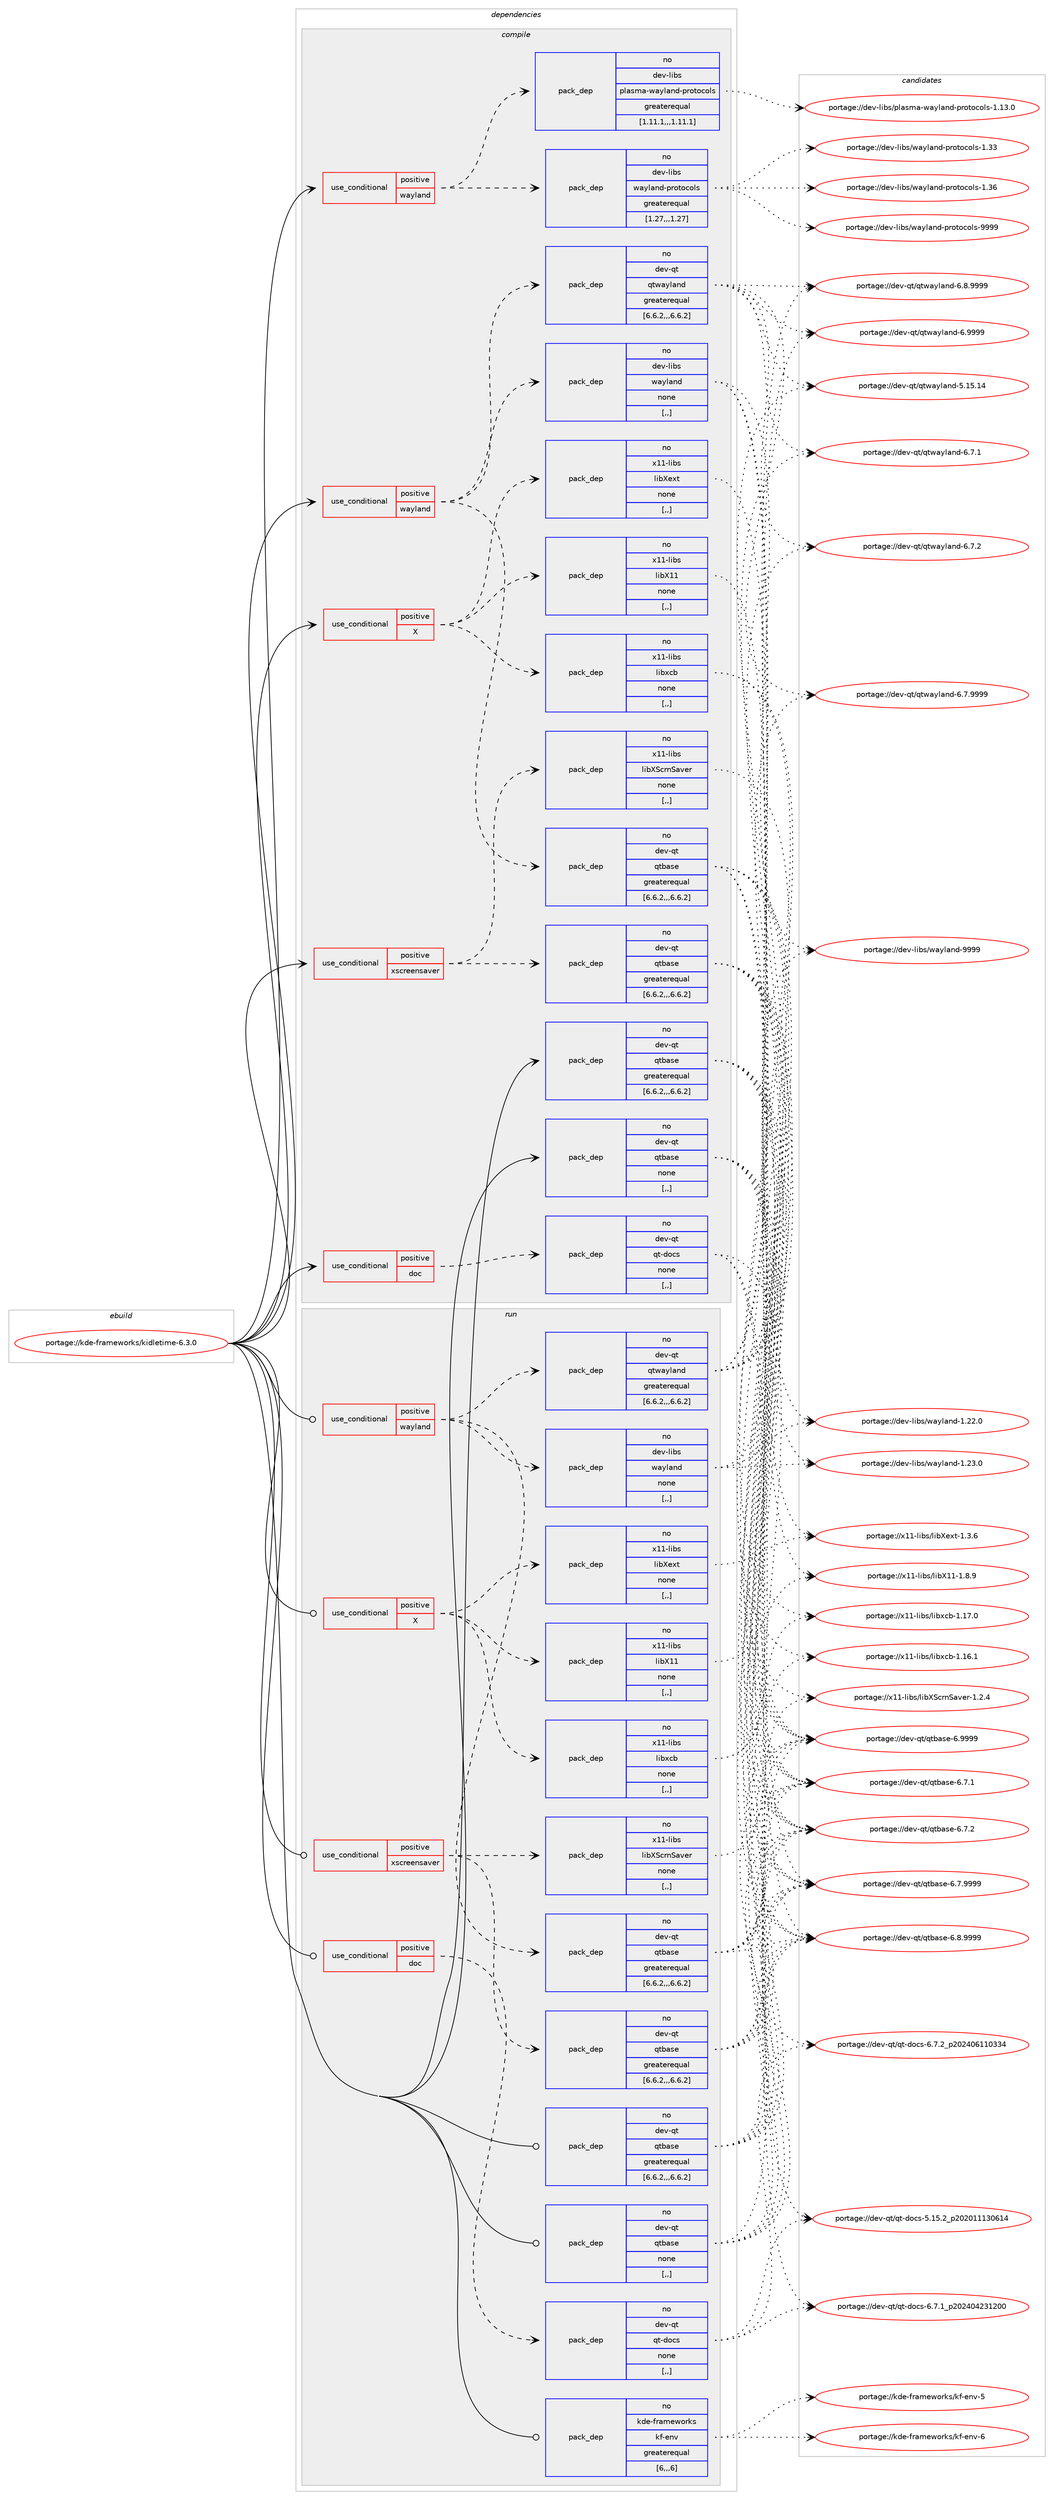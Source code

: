 digraph prolog {

# *************
# Graph options
# *************

newrank=true;
concentrate=true;
compound=true;
graph [rankdir=LR,fontname=Helvetica,fontsize=10,ranksep=1.5];#, ranksep=2.5, nodesep=0.2];
edge  [arrowhead=vee];
node  [fontname=Helvetica,fontsize=10];

# **********
# The ebuild
# **********

subgraph cluster_leftcol {
color=gray;
label=<<i>ebuild</i>>;
id [label="portage://kde-frameworks/kidletime-6.3.0", color=red, width=4, href="../kde-frameworks/kidletime-6.3.0.svg"];
}

# ****************
# The dependencies
# ****************

subgraph cluster_midcol {
color=gray;
label=<<i>dependencies</i>>;
subgraph cluster_compile {
fillcolor="#eeeeee";
style=filled;
label=<<i>compile</i>>;
subgraph cond66452 {
dependency258690 [label=<<TABLE BORDER="0" CELLBORDER="1" CELLSPACING="0" CELLPADDING="4"><TR><TD ROWSPAN="3" CELLPADDING="10">use_conditional</TD></TR><TR><TD>positive</TD></TR><TR><TD>X</TD></TR></TABLE>>, shape=none, color=red];
subgraph pack190247 {
dependency258691 [label=<<TABLE BORDER="0" CELLBORDER="1" CELLSPACING="0" CELLPADDING="4" WIDTH="220"><TR><TD ROWSPAN="6" CELLPADDING="30">pack_dep</TD></TR><TR><TD WIDTH="110">no</TD></TR><TR><TD>x11-libs</TD></TR><TR><TD>libX11</TD></TR><TR><TD>none</TD></TR><TR><TD>[,,]</TD></TR></TABLE>>, shape=none, color=blue];
}
dependency258690:e -> dependency258691:w [weight=20,style="dashed",arrowhead="vee"];
subgraph pack190248 {
dependency258692 [label=<<TABLE BORDER="0" CELLBORDER="1" CELLSPACING="0" CELLPADDING="4" WIDTH="220"><TR><TD ROWSPAN="6" CELLPADDING="30">pack_dep</TD></TR><TR><TD WIDTH="110">no</TD></TR><TR><TD>x11-libs</TD></TR><TR><TD>libxcb</TD></TR><TR><TD>none</TD></TR><TR><TD>[,,]</TD></TR></TABLE>>, shape=none, color=blue];
}
dependency258690:e -> dependency258692:w [weight=20,style="dashed",arrowhead="vee"];
subgraph pack190249 {
dependency258693 [label=<<TABLE BORDER="0" CELLBORDER="1" CELLSPACING="0" CELLPADDING="4" WIDTH="220"><TR><TD ROWSPAN="6" CELLPADDING="30">pack_dep</TD></TR><TR><TD WIDTH="110">no</TD></TR><TR><TD>x11-libs</TD></TR><TR><TD>libXext</TD></TR><TR><TD>none</TD></TR><TR><TD>[,,]</TD></TR></TABLE>>, shape=none, color=blue];
}
dependency258690:e -> dependency258693:w [weight=20,style="dashed",arrowhead="vee"];
}
id:e -> dependency258690:w [weight=20,style="solid",arrowhead="vee"];
subgraph cond66453 {
dependency258694 [label=<<TABLE BORDER="0" CELLBORDER="1" CELLSPACING="0" CELLPADDING="4"><TR><TD ROWSPAN="3" CELLPADDING="10">use_conditional</TD></TR><TR><TD>positive</TD></TR><TR><TD>doc</TD></TR></TABLE>>, shape=none, color=red];
subgraph pack190250 {
dependency258695 [label=<<TABLE BORDER="0" CELLBORDER="1" CELLSPACING="0" CELLPADDING="4" WIDTH="220"><TR><TD ROWSPAN="6" CELLPADDING="30">pack_dep</TD></TR><TR><TD WIDTH="110">no</TD></TR><TR><TD>dev-qt</TD></TR><TR><TD>qt-docs</TD></TR><TR><TD>none</TD></TR><TR><TD>[,,]</TD></TR></TABLE>>, shape=none, color=blue];
}
dependency258694:e -> dependency258695:w [weight=20,style="dashed",arrowhead="vee"];
}
id:e -> dependency258694:w [weight=20,style="solid",arrowhead="vee"];
subgraph cond66454 {
dependency258696 [label=<<TABLE BORDER="0" CELLBORDER="1" CELLSPACING="0" CELLPADDING="4"><TR><TD ROWSPAN="3" CELLPADDING="10">use_conditional</TD></TR><TR><TD>positive</TD></TR><TR><TD>wayland</TD></TR></TABLE>>, shape=none, color=red];
subgraph pack190251 {
dependency258697 [label=<<TABLE BORDER="0" CELLBORDER="1" CELLSPACING="0" CELLPADDING="4" WIDTH="220"><TR><TD ROWSPAN="6" CELLPADDING="30">pack_dep</TD></TR><TR><TD WIDTH="110">no</TD></TR><TR><TD>dev-libs</TD></TR><TR><TD>plasma-wayland-protocols</TD></TR><TR><TD>greaterequal</TD></TR><TR><TD>[1.11.1,,,1.11.1]</TD></TR></TABLE>>, shape=none, color=blue];
}
dependency258696:e -> dependency258697:w [weight=20,style="dashed",arrowhead="vee"];
subgraph pack190252 {
dependency258698 [label=<<TABLE BORDER="0" CELLBORDER="1" CELLSPACING="0" CELLPADDING="4" WIDTH="220"><TR><TD ROWSPAN="6" CELLPADDING="30">pack_dep</TD></TR><TR><TD WIDTH="110">no</TD></TR><TR><TD>dev-libs</TD></TR><TR><TD>wayland-protocols</TD></TR><TR><TD>greaterequal</TD></TR><TR><TD>[1.27,,,1.27]</TD></TR></TABLE>>, shape=none, color=blue];
}
dependency258696:e -> dependency258698:w [weight=20,style="dashed",arrowhead="vee"];
}
id:e -> dependency258696:w [weight=20,style="solid",arrowhead="vee"];
subgraph cond66455 {
dependency258699 [label=<<TABLE BORDER="0" CELLBORDER="1" CELLSPACING="0" CELLPADDING="4"><TR><TD ROWSPAN="3" CELLPADDING="10">use_conditional</TD></TR><TR><TD>positive</TD></TR><TR><TD>wayland</TD></TR></TABLE>>, shape=none, color=red];
subgraph pack190253 {
dependency258700 [label=<<TABLE BORDER="0" CELLBORDER="1" CELLSPACING="0" CELLPADDING="4" WIDTH="220"><TR><TD ROWSPAN="6" CELLPADDING="30">pack_dep</TD></TR><TR><TD WIDTH="110">no</TD></TR><TR><TD>dev-libs</TD></TR><TR><TD>wayland</TD></TR><TR><TD>none</TD></TR><TR><TD>[,,]</TD></TR></TABLE>>, shape=none, color=blue];
}
dependency258699:e -> dependency258700:w [weight=20,style="dashed",arrowhead="vee"];
subgraph pack190254 {
dependency258701 [label=<<TABLE BORDER="0" CELLBORDER="1" CELLSPACING="0" CELLPADDING="4" WIDTH="220"><TR><TD ROWSPAN="6" CELLPADDING="30">pack_dep</TD></TR><TR><TD WIDTH="110">no</TD></TR><TR><TD>dev-qt</TD></TR><TR><TD>qtbase</TD></TR><TR><TD>greaterequal</TD></TR><TR><TD>[6.6.2,,,6.6.2]</TD></TR></TABLE>>, shape=none, color=blue];
}
dependency258699:e -> dependency258701:w [weight=20,style="dashed",arrowhead="vee"];
subgraph pack190255 {
dependency258702 [label=<<TABLE BORDER="0" CELLBORDER="1" CELLSPACING="0" CELLPADDING="4" WIDTH="220"><TR><TD ROWSPAN="6" CELLPADDING="30">pack_dep</TD></TR><TR><TD WIDTH="110">no</TD></TR><TR><TD>dev-qt</TD></TR><TR><TD>qtwayland</TD></TR><TR><TD>greaterequal</TD></TR><TR><TD>[6.6.2,,,6.6.2]</TD></TR></TABLE>>, shape=none, color=blue];
}
dependency258699:e -> dependency258702:w [weight=20,style="dashed",arrowhead="vee"];
}
id:e -> dependency258699:w [weight=20,style="solid",arrowhead="vee"];
subgraph cond66456 {
dependency258703 [label=<<TABLE BORDER="0" CELLBORDER="1" CELLSPACING="0" CELLPADDING="4"><TR><TD ROWSPAN="3" CELLPADDING="10">use_conditional</TD></TR><TR><TD>positive</TD></TR><TR><TD>xscreensaver</TD></TR></TABLE>>, shape=none, color=red];
subgraph pack190256 {
dependency258704 [label=<<TABLE BORDER="0" CELLBORDER="1" CELLSPACING="0" CELLPADDING="4" WIDTH="220"><TR><TD ROWSPAN="6" CELLPADDING="30">pack_dep</TD></TR><TR><TD WIDTH="110">no</TD></TR><TR><TD>dev-qt</TD></TR><TR><TD>qtbase</TD></TR><TR><TD>greaterequal</TD></TR><TR><TD>[6.6.2,,,6.6.2]</TD></TR></TABLE>>, shape=none, color=blue];
}
dependency258703:e -> dependency258704:w [weight=20,style="dashed",arrowhead="vee"];
subgraph pack190257 {
dependency258705 [label=<<TABLE BORDER="0" CELLBORDER="1" CELLSPACING="0" CELLPADDING="4" WIDTH="220"><TR><TD ROWSPAN="6" CELLPADDING="30">pack_dep</TD></TR><TR><TD WIDTH="110">no</TD></TR><TR><TD>x11-libs</TD></TR><TR><TD>libXScrnSaver</TD></TR><TR><TD>none</TD></TR><TR><TD>[,,]</TD></TR></TABLE>>, shape=none, color=blue];
}
dependency258703:e -> dependency258705:w [weight=20,style="dashed",arrowhead="vee"];
}
id:e -> dependency258703:w [weight=20,style="solid",arrowhead="vee"];
subgraph pack190258 {
dependency258706 [label=<<TABLE BORDER="0" CELLBORDER="1" CELLSPACING="0" CELLPADDING="4" WIDTH="220"><TR><TD ROWSPAN="6" CELLPADDING="30">pack_dep</TD></TR><TR><TD WIDTH="110">no</TD></TR><TR><TD>dev-qt</TD></TR><TR><TD>qtbase</TD></TR><TR><TD>greaterequal</TD></TR><TR><TD>[6.6.2,,,6.6.2]</TD></TR></TABLE>>, shape=none, color=blue];
}
id:e -> dependency258706:w [weight=20,style="solid",arrowhead="vee"];
subgraph pack190259 {
dependency258707 [label=<<TABLE BORDER="0" CELLBORDER="1" CELLSPACING="0" CELLPADDING="4" WIDTH="220"><TR><TD ROWSPAN="6" CELLPADDING="30">pack_dep</TD></TR><TR><TD WIDTH="110">no</TD></TR><TR><TD>dev-qt</TD></TR><TR><TD>qtbase</TD></TR><TR><TD>none</TD></TR><TR><TD>[,,]</TD></TR></TABLE>>, shape=none, color=blue];
}
id:e -> dependency258707:w [weight=20,style="solid",arrowhead="vee"];
}
subgraph cluster_compileandrun {
fillcolor="#eeeeee";
style=filled;
label=<<i>compile and run</i>>;
}
subgraph cluster_run {
fillcolor="#eeeeee";
style=filled;
label=<<i>run</i>>;
subgraph cond66457 {
dependency258708 [label=<<TABLE BORDER="0" CELLBORDER="1" CELLSPACING="0" CELLPADDING="4"><TR><TD ROWSPAN="3" CELLPADDING="10">use_conditional</TD></TR><TR><TD>positive</TD></TR><TR><TD>X</TD></TR></TABLE>>, shape=none, color=red];
subgraph pack190260 {
dependency258709 [label=<<TABLE BORDER="0" CELLBORDER="1" CELLSPACING="0" CELLPADDING="4" WIDTH="220"><TR><TD ROWSPAN="6" CELLPADDING="30">pack_dep</TD></TR><TR><TD WIDTH="110">no</TD></TR><TR><TD>x11-libs</TD></TR><TR><TD>libX11</TD></TR><TR><TD>none</TD></TR><TR><TD>[,,]</TD></TR></TABLE>>, shape=none, color=blue];
}
dependency258708:e -> dependency258709:w [weight=20,style="dashed",arrowhead="vee"];
subgraph pack190261 {
dependency258710 [label=<<TABLE BORDER="0" CELLBORDER="1" CELLSPACING="0" CELLPADDING="4" WIDTH="220"><TR><TD ROWSPAN="6" CELLPADDING="30">pack_dep</TD></TR><TR><TD WIDTH="110">no</TD></TR><TR><TD>x11-libs</TD></TR><TR><TD>libxcb</TD></TR><TR><TD>none</TD></TR><TR><TD>[,,]</TD></TR></TABLE>>, shape=none, color=blue];
}
dependency258708:e -> dependency258710:w [weight=20,style="dashed",arrowhead="vee"];
subgraph pack190262 {
dependency258711 [label=<<TABLE BORDER="0" CELLBORDER="1" CELLSPACING="0" CELLPADDING="4" WIDTH="220"><TR><TD ROWSPAN="6" CELLPADDING="30">pack_dep</TD></TR><TR><TD WIDTH="110">no</TD></TR><TR><TD>x11-libs</TD></TR><TR><TD>libXext</TD></TR><TR><TD>none</TD></TR><TR><TD>[,,]</TD></TR></TABLE>>, shape=none, color=blue];
}
dependency258708:e -> dependency258711:w [weight=20,style="dashed",arrowhead="vee"];
}
id:e -> dependency258708:w [weight=20,style="solid",arrowhead="odot"];
subgraph cond66458 {
dependency258712 [label=<<TABLE BORDER="0" CELLBORDER="1" CELLSPACING="0" CELLPADDING="4"><TR><TD ROWSPAN="3" CELLPADDING="10">use_conditional</TD></TR><TR><TD>positive</TD></TR><TR><TD>doc</TD></TR></TABLE>>, shape=none, color=red];
subgraph pack190263 {
dependency258713 [label=<<TABLE BORDER="0" CELLBORDER="1" CELLSPACING="0" CELLPADDING="4" WIDTH="220"><TR><TD ROWSPAN="6" CELLPADDING="30">pack_dep</TD></TR><TR><TD WIDTH="110">no</TD></TR><TR><TD>dev-qt</TD></TR><TR><TD>qt-docs</TD></TR><TR><TD>none</TD></TR><TR><TD>[,,]</TD></TR></TABLE>>, shape=none, color=blue];
}
dependency258712:e -> dependency258713:w [weight=20,style="dashed",arrowhead="vee"];
}
id:e -> dependency258712:w [weight=20,style="solid",arrowhead="odot"];
subgraph cond66459 {
dependency258714 [label=<<TABLE BORDER="0" CELLBORDER="1" CELLSPACING="0" CELLPADDING="4"><TR><TD ROWSPAN="3" CELLPADDING="10">use_conditional</TD></TR><TR><TD>positive</TD></TR><TR><TD>wayland</TD></TR></TABLE>>, shape=none, color=red];
subgraph pack190264 {
dependency258715 [label=<<TABLE BORDER="0" CELLBORDER="1" CELLSPACING="0" CELLPADDING="4" WIDTH="220"><TR><TD ROWSPAN="6" CELLPADDING="30">pack_dep</TD></TR><TR><TD WIDTH="110">no</TD></TR><TR><TD>dev-libs</TD></TR><TR><TD>wayland</TD></TR><TR><TD>none</TD></TR><TR><TD>[,,]</TD></TR></TABLE>>, shape=none, color=blue];
}
dependency258714:e -> dependency258715:w [weight=20,style="dashed",arrowhead="vee"];
subgraph pack190265 {
dependency258716 [label=<<TABLE BORDER="0" CELLBORDER="1" CELLSPACING="0" CELLPADDING="4" WIDTH="220"><TR><TD ROWSPAN="6" CELLPADDING="30">pack_dep</TD></TR><TR><TD WIDTH="110">no</TD></TR><TR><TD>dev-qt</TD></TR><TR><TD>qtbase</TD></TR><TR><TD>greaterequal</TD></TR><TR><TD>[6.6.2,,,6.6.2]</TD></TR></TABLE>>, shape=none, color=blue];
}
dependency258714:e -> dependency258716:w [weight=20,style="dashed",arrowhead="vee"];
subgraph pack190266 {
dependency258717 [label=<<TABLE BORDER="0" CELLBORDER="1" CELLSPACING="0" CELLPADDING="4" WIDTH="220"><TR><TD ROWSPAN="6" CELLPADDING="30">pack_dep</TD></TR><TR><TD WIDTH="110">no</TD></TR><TR><TD>dev-qt</TD></TR><TR><TD>qtwayland</TD></TR><TR><TD>greaterequal</TD></TR><TR><TD>[6.6.2,,,6.6.2]</TD></TR></TABLE>>, shape=none, color=blue];
}
dependency258714:e -> dependency258717:w [weight=20,style="dashed",arrowhead="vee"];
}
id:e -> dependency258714:w [weight=20,style="solid",arrowhead="odot"];
subgraph cond66460 {
dependency258718 [label=<<TABLE BORDER="0" CELLBORDER="1" CELLSPACING="0" CELLPADDING="4"><TR><TD ROWSPAN="3" CELLPADDING="10">use_conditional</TD></TR><TR><TD>positive</TD></TR><TR><TD>xscreensaver</TD></TR></TABLE>>, shape=none, color=red];
subgraph pack190267 {
dependency258719 [label=<<TABLE BORDER="0" CELLBORDER="1" CELLSPACING="0" CELLPADDING="4" WIDTH="220"><TR><TD ROWSPAN="6" CELLPADDING="30">pack_dep</TD></TR><TR><TD WIDTH="110">no</TD></TR><TR><TD>dev-qt</TD></TR><TR><TD>qtbase</TD></TR><TR><TD>greaterequal</TD></TR><TR><TD>[6.6.2,,,6.6.2]</TD></TR></TABLE>>, shape=none, color=blue];
}
dependency258718:e -> dependency258719:w [weight=20,style="dashed",arrowhead="vee"];
subgraph pack190268 {
dependency258720 [label=<<TABLE BORDER="0" CELLBORDER="1" CELLSPACING="0" CELLPADDING="4" WIDTH="220"><TR><TD ROWSPAN="6" CELLPADDING="30">pack_dep</TD></TR><TR><TD WIDTH="110">no</TD></TR><TR><TD>x11-libs</TD></TR><TR><TD>libXScrnSaver</TD></TR><TR><TD>none</TD></TR><TR><TD>[,,]</TD></TR></TABLE>>, shape=none, color=blue];
}
dependency258718:e -> dependency258720:w [weight=20,style="dashed",arrowhead="vee"];
}
id:e -> dependency258718:w [weight=20,style="solid",arrowhead="odot"];
subgraph pack190269 {
dependency258721 [label=<<TABLE BORDER="0" CELLBORDER="1" CELLSPACING="0" CELLPADDING="4" WIDTH="220"><TR><TD ROWSPAN="6" CELLPADDING="30">pack_dep</TD></TR><TR><TD WIDTH="110">no</TD></TR><TR><TD>dev-qt</TD></TR><TR><TD>qtbase</TD></TR><TR><TD>greaterequal</TD></TR><TR><TD>[6.6.2,,,6.6.2]</TD></TR></TABLE>>, shape=none, color=blue];
}
id:e -> dependency258721:w [weight=20,style="solid",arrowhead="odot"];
subgraph pack190270 {
dependency258722 [label=<<TABLE BORDER="0" CELLBORDER="1" CELLSPACING="0" CELLPADDING="4" WIDTH="220"><TR><TD ROWSPAN="6" CELLPADDING="30">pack_dep</TD></TR><TR><TD WIDTH="110">no</TD></TR><TR><TD>dev-qt</TD></TR><TR><TD>qtbase</TD></TR><TR><TD>none</TD></TR><TR><TD>[,,]</TD></TR></TABLE>>, shape=none, color=blue];
}
id:e -> dependency258722:w [weight=20,style="solid",arrowhead="odot"];
subgraph pack190271 {
dependency258723 [label=<<TABLE BORDER="0" CELLBORDER="1" CELLSPACING="0" CELLPADDING="4" WIDTH="220"><TR><TD ROWSPAN="6" CELLPADDING="30">pack_dep</TD></TR><TR><TD WIDTH="110">no</TD></TR><TR><TD>kde-frameworks</TD></TR><TR><TD>kf-env</TD></TR><TR><TD>greaterequal</TD></TR><TR><TD>[6,,,6]</TD></TR></TABLE>>, shape=none, color=blue];
}
id:e -> dependency258723:w [weight=20,style="solid",arrowhead="odot"];
}
}

# **************
# The candidates
# **************

subgraph cluster_choices {
rank=same;
color=gray;
label=<<i>candidates</i>>;

subgraph choice190247 {
color=black;
nodesep=1;
choice120494945108105981154710810598884949454946564657 [label="portage://x11-libs/libX11-1.8.9", color=red, width=4,href="../x11-libs/libX11-1.8.9.svg"];
dependency258691:e -> choice120494945108105981154710810598884949454946564657:w [style=dotted,weight="100"];
}
subgraph choice190248 {
color=black;
nodesep=1;
choice120494945108105981154710810598120999845494649544649 [label="portage://x11-libs/libxcb-1.16.1", color=red, width=4,href="../x11-libs/libxcb-1.16.1.svg"];
choice120494945108105981154710810598120999845494649554648 [label="portage://x11-libs/libxcb-1.17.0", color=red, width=4,href="../x11-libs/libxcb-1.17.0.svg"];
dependency258692:e -> choice120494945108105981154710810598120999845494649544649:w [style=dotted,weight="100"];
dependency258692:e -> choice120494945108105981154710810598120999845494649554648:w [style=dotted,weight="100"];
}
subgraph choice190249 {
color=black;
nodesep=1;
choice12049494510810598115471081059888101120116454946514654 [label="portage://x11-libs/libXext-1.3.6", color=red, width=4,href="../x11-libs/libXext-1.3.6.svg"];
dependency258693:e -> choice12049494510810598115471081059888101120116454946514654:w [style=dotted,weight="100"];
}
subgraph choice190250 {
color=black;
nodesep=1;
choice100101118451131164711311645100111991154553464953465095112504850484949495148544952 [label="portage://dev-qt/qt-docs-5.15.2_p202011130614", color=red, width=4,href="../dev-qt/qt-docs-5.15.2_p202011130614.svg"];
choice1001011184511311647113116451001119911545544655464995112504850524852505149504848 [label="portage://dev-qt/qt-docs-6.7.1_p202404231200", color=red, width=4,href="../dev-qt/qt-docs-6.7.1_p202404231200.svg"];
choice1001011184511311647113116451001119911545544655465095112504850524854494948515152 [label="portage://dev-qt/qt-docs-6.7.2_p202406110334", color=red, width=4,href="../dev-qt/qt-docs-6.7.2_p202406110334.svg"];
dependency258695:e -> choice100101118451131164711311645100111991154553464953465095112504850484949495148544952:w [style=dotted,weight="100"];
dependency258695:e -> choice1001011184511311647113116451001119911545544655464995112504850524852505149504848:w [style=dotted,weight="100"];
dependency258695:e -> choice1001011184511311647113116451001119911545544655465095112504850524854494948515152:w [style=dotted,weight="100"];
}
subgraph choice190251 {
color=black;
nodesep=1;
choice1001011184510810598115471121089711510997451199712110897110100451121141111161119911110811545494649514648 [label="portage://dev-libs/plasma-wayland-protocols-1.13.0", color=red, width=4,href="../dev-libs/plasma-wayland-protocols-1.13.0.svg"];
dependency258697:e -> choice1001011184510810598115471121089711510997451199712110897110100451121141111161119911110811545494649514648:w [style=dotted,weight="100"];
}
subgraph choice190252 {
color=black;
nodesep=1;
choice100101118451081059811547119971211089711010045112114111116111991111081154549465151 [label="portage://dev-libs/wayland-protocols-1.33", color=red, width=4,href="../dev-libs/wayland-protocols-1.33.svg"];
choice100101118451081059811547119971211089711010045112114111116111991111081154549465154 [label="portage://dev-libs/wayland-protocols-1.36", color=red, width=4,href="../dev-libs/wayland-protocols-1.36.svg"];
choice100101118451081059811547119971211089711010045112114111116111991111081154557575757 [label="portage://dev-libs/wayland-protocols-9999", color=red, width=4,href="../dev-libs/wayland-protocols-9999.svg"];
dependency258698:e -> choice100101118451081059811547119971211089711010045112114111116111991111081154549465151:w [style=dotted,weight="100"];
dependency258698:e -> choice100101118451081059811547119971211089711010045112114111116111991111081154549465154:w [style=dotted,weight="100"];
dependency258698:e -> choice100101118451081059811547119971211089711010045112114111116111991111081154557575757:w [style=dotted,weight="100"];
}
subgraph choice190253 {
color=black;
nodesep=1;
choice100101118451081059811547119971211089711010045494650504648 [label="portage://dev-libs/wayland-1.22.0", color=red, width=4,href="../dev-libs/wayland-1.22.0.svg"];
choice100101118451081059811547119971211089711010045494650514648 [label="portage://dev-libs/wayland-1.23.0", color=red, width=4,href="../dev-libs/wayland-1.23.0.svg"];
choice10010111845108105981154711997121108971101004557575757 [label="portage://dev-libs/wayland-9999", color=red, width=4,href="../dev-libs/wayland-9999.svg"];
dependency258700:e -> choice100101118451081059811547119971211089711010045494650504648:w [style=dotted,weight="100"];
dependency258700:e -> choice100101118451081059811547119971211089711010045494650514648:w [style=dotted,weight="100"];
dependency258700:e -> choice10010111845108105981154711997121108971101004557575757:w [style=dotted,weight="100"];
}
subgraph choice190254 {
color=black;
nodesep=1;
choice10010111845113116471131169897115101455446554649 [label="portage://dev-qt/qtbase-6.7.1", color=red, width=4,href="../dev-qt/qtbase-6.7.1.svg"];
choice10010111845113116471131169897115101455446554650 [label="portage://dev-qt/qtbase-6.7.2", color=red, width=4,href="../dev-qt/qtbase-6.7.2.svg"];
choice10010111845113116471131169897115101455446554657575757 [label="portage://dev-qt/qtbase-6.7.9999", color=red, width=4,href="../dev-qt/qtbase-6.7.9999.svg"];
choice10010111845113116471131169897115101455446564657575757 [label="portage://dev-qt/qtbase-6.8.9999", color=red, width=4,href="../dev-qt/qtbase-6.8.9999.svg"];
choice1001011184511311647113116989711510145544657575757 [label="portage://dev-qt/qtbase-6.9999", color=red, width=4,href="../dev-qt/qtbase-6.9999.svg"];
dependency258701:e -> choice10010111845113116471131169897115101455446554649:w [style=dotted,weight="100"];
dependency258701:e -> choice10010111845113116471131169897115101455446554650:w [style=dotted,weight="100"];
dependency258701:e -> choice10010111845113116471131169897115101455446554657575757:w [style=dotted,weight="100"];
dependency258701:e -> choice10010111845113116471131169897115101455446564657575757:w [style=dotted,weight="100"];
dependency258701:e -> choice1001011184511311647113116989711510145544657575757:w [style=dotted,weight="100"];
}
subgraph choice190255 {
color=black;
nodesep=1;
choice100101118451131164711311611997121108971101004553464953464952 [label="portage://dev-qt/qtwayland-5.15.14", color=red, width=4,href="../dev-qt/qtwayland-5.15.14.svg"];
choice10010111845113116471131161199712110897110100455446554649 [label="portage://dev-qt/qtwayland-6.7.1", color=red, width=4,href="../dev-qt/qtwayland-6.7.1.svg"];
choice10010111845113116471131161199712110897110100455446554650 [label="portage://dev-qt/qtwayland-6.7.2", color=red, width=4,href="../dev-qt/qtwayland-6.7.2.svg"];
choice10010111845113116471131161199712110897110100455446554657575757 [label="portage://dev-qt/qtwayland-6.7.9999", color=red, width=4,href="../dev-qt/qtwayland-6.7.9999.svg"];
choice10010111845113116471131161199712110897110100455446564657575757 [label="portage://dev-qt/qtwayland-6.8.9999", color=red, width=4,href="../dev-qt/qtwayland-6.8.9999.svg"];
choice1001011184511311647113116119971211089711010045544657575757 [label="portage://dev-qt/qtwayland-6.9999", color=red, width=4,href="../dev-qt/qtwayland-6.9999.svg"];
dependency258702:e -> choice100101118451131164711311611997121108971101004553464953464952:w [style=dotted,weight="100"];
dependency258702:e -> choice10010111845113116471131161199712110897110100455446554649:w [style=dotted,weight="100"];
dependency258702:e -> choice10010111845113116471131161199712110897110100455446554650:w [style=dotted,weight="100"];
dependency258702:e -> choice10010111845113116471131161199712110897110100455446554657575757:w [style=dotted,weight="100"];
dependency258702:e -> choice10010111845113116471131161199712110897110100455446564657575757:w [style=dotted,weight="100"];
dependency258702:e -> choice1001011184511311647113116119971211089711010045544657575757:w [style=dotted,weight="100"];
}
subgraph choice190256 {
color=black;
nodesep=1;
choice10010111845113116471131169897115101455446554649 [label="portage://dev-qt/qtbase-6.7.1", color=red, width=4,href="../dev-qt/qtbase-6.7.1.svg"];
choice10010111845113116471131169897115101455446554650 [label="portage://dev-qt/qtbase-6.7.2", color=red, width=4,href="../dev-qt/qtbase-6.7.2.svg"];
choice10010111845113116471131169897115101455446554657575757 [label="portage://dev-qt/qtbase-6.7.9999", color=red, width=4,href="../dev-qt/qtbase-6.7.9999.svg"];
choice10010111845113116471131169897115101455446564657575757 [label="portage://dev-qt/qtbase-6.8.9999", color=red, width=4,href="../dev-qt/qtbase-6.8.9999.svg"];
choice1001011184511311647113116989711510145544657575757 [label="portage://dev-qt/qtbase-6.9999", color=red, width=4,href="../dev-qt/qtbase-6.9999.svg"];
dependency258704:e -> choice10010111845113116471131169897115101455446554649:w [style=dotted,weight="100"];
dependency258704:e -> choice10010111845113116471131169897115101455446554650:w [style=dotted,weight="100"];
dependency258704:e -> choice10010111845113116471131169897115101455446554657575757:w [style=dotted,weight="100"];
dependency258704:e -> choice10010111845113116471131169897115101455446564657575757:w [style=dotted,weight="100"];
dependency258704:e -> choice1001011184511311647113116989711510145544657575757:w [style=dotted,weight="100"];
}
subgraph choice190257 {
color=black;
nodesep=1;
choice1204949451081059811547108105988883991141108397118101114454946504652 [label="portage://x11-libs/libXScrnSaver-1.2.4", color=red, width=4,href="../x11-libs/libXScrnSaver-1.2.4.svg"];
dependency258705:e -> choice1204949451081059811547108105988883991141108397118101114454946504652:w [style=dotted,weight="100"];
}
subgraph choice190258 {
color=black;
nodesep=1;
choice10010111845113116471131169897115101455446554649 [label="portage://dev-qt/qtbase-6.7.1", color=red, width=4,href="../dev-qt/qtbase-6.7.1.svg"];
choice10010111845113116471131169897115101455446554650 [label="portage://dev-qt/qtbase-6.7.2", color=red, width=4,href="../dev-qt/qtbase-6.7.2.svg"];
choice10010111845113116471131169897115101455446554657575757 [label="portage://dev-qt/qtbase-6.7.9999", color=red, width=4,href="../dev-qt/qtbase-6.7.9999.svg"];
choice10010111845113116471131169897115101455446564657575757 [label="portage://dev-qt/qtbase-6.8.9999", color=red, width=4,href="../dev-qt/qtbase-6.8.9999.svg"];
choice1001011184511311647113116989711510145544657575757 [label="portage://dev-qt/qtbase-6.9999", color=red, width=4,href="../dev-qt/qtbase-6.9999.svg"];
dependency258706:e -> choice10010111845113116471131169897115101455446554649:w [style=dotted,weight="100"];
dependency258706:e -> choice10010111845113116471131169897115101455446554650:w [style=dotted,weight="100"];
dependency258706:e -> choice10010111845113116471131169897115101455446554657575757:w [style=dotted,weight="100"];
dependency258706:e -> choice10010111845113116471131169897115101455446564657575757:w [style=dotted,weight="100"];
dependency258706:e -> choice1001011184511311647113116989711510145544657575757:w [style=dotted,weight="100"];
}
subgraph choice190259 {
color=black;
nodesep=1;
choice10010111845113116471131169897115101455446554649 [label="portage://dev-qt/qtbase-6.7.1", color=red, width=4,href="../dev-qt/qtbase-6.7.1.svg"];
choice10010111845113116471131169897115101455446554650 [label="portage://dev-qt/qtbase-6.7.2", color=red, width=4,href="../dev-qt/qtbase-6.7.2.svg"];
choice10010111845113116471131169897115101455446554657575757 [label="portage://dev-qt/qtbase-6.7.9999", color=red, width=4,href="../dev-qt/qtbase-6.7.9999.svg"];
choice10010111845113116471131169897115101455446564657575757 [label="portage://dev-qt/qtbase-6.8.9999", color=red, width=4,href="../dev-qt/qtbase-6.8.9999.svg"];
choice1001011184511311647113116989711510145544657575757 [label="portage://dev-qt/qtbase-6.9999", color=red, width=4,href="../dev-qt/qtbase-6.9999.svg"];
dependency258707:e -> choice10010111845113116471131169897115101455446554649:w [style=dotted,weight="100"];
dependency258707:e -> choice10010111845113116471131169897115101455446554650:w [style=dotted,weight="100"];
dependency258707:e -> choice10010111845113116471131169897115101455446554657575757:w [style=dotted,weight="100"];
dependency258707:e -> choice10010111845113116471131169897115101455446564657575757:w [style=dotted,weight="100"];
dependency258707:e -> choice1001011184511311647113116989711510145544657575757:w [style=dotted,weight="100"];
}
subgraph choice190260 {
color=black;
nodesep=1;
choice120494945108105981154710810598884949454946564657 [label="portage://x11-libs/libX11-1.8.9", color=red, width=4,href="../x11-libs/libX11-1.8.9.svg"];
dependency258709:e -> choice120494945108105981154710810598884949454946564657:w [style=dotted,weight="100"];
}
subgraph choice190261 {
color=black;
nodesep=1;
choice120494945108105981154710810598120999845494649544649 [label="portage://x11-libs/libxcb-1.16.1", color=red, width=4,href="../x11-libs/libxcb-1.16.1.svg"];
choice120494945108105981154710810598120999845494649554648 [label="portage://x11-libs/libxcb-1.17.0", color=red, width=4,href="../x11-libs/libxcb-1.17.0.svg"];
dependency258710:e -> choice120494945108105981154710810598120999845494649544649:w [style=dotted,weight="100"];
dependency258710:e -> choice120494945108105981154710810598120999845494649554648:w [style=dotted,weight="100"];
}
subgraph choice190262 {
color=black;
nodesep=1;
choice12049494510810598115471081059888101120116454946514654 [label="portage://x11-libs/libXext-1.3.6", color=red, width=4,href="../x11-libs/libXext-1.3.6.svg"];
dependency258711:e -> choice12049494510810598115471081059888101120116454946514654:w [style=dotted,weight="100"];
}
subgraph choice190263 {
color=black;
nodesep=1;
choice100101118451131164711311645100111991154553464953465095112504850484949495148544952 [label="portage://dev-qt/qt-docs-5.15.2_p202011130614", color=red, width=4,href="../dev-qt/qt-docs-5.15.2_p202011130614.svg"];
choice1001011184511311647113116451001119911545544655464995112504850524852505149504848 [label="portage://dev-qt/qt-docs-6.7.1_p202404231200", color=red, width=4,href="../dev-qt/qt-docs-6.7.1_p202404231200.svg"];
choice1001011184511311647113116451001119911545544655465095112504850524854494948515152 [label="portage://dev-qt/qt-docs-6.7.2_p202406110334", color=red, width=4,href="../dev-qt/qt-docs-6.7.2_p202406110334.svg"];
dependency258713:e -> choice100101118451131164711311645100111991154553464953465095112504850484949495148544952:w [style=dotted,weight="100"];
dependency258713:e -> choice1001011184511311647113116451001119911545544655464995112504850524852505149504848:w [style=dotted,weight="100"];
dependency258713:e -> choice1001011184511311647113116451001119911545544655465095112504850524854494948515152:w [style=dotted,weight="100"];
}
subgraph choice190264 {
color=black;
nodesep=1;
choice100101118451081059811547119971211089711010045494650504648 [label="portage://dev-libs/wayland-1.22.0", color=red, width=4,href="../dev-libs/wayland-1.22.0.svg"];
choice100101118451081059811547119971211089711010045494650514648 [label="portage://dev-libs/wayland-1.23.0", color=red, width=4,href="../dev-libs/wayland-1.23.0.svg"];
choice10010111845108105981154711997121108971101004557575757 [label="portage://dev-libs/wayland-9999", color=red, width=4,href="../dev-libs/wayland-9999.svg"];
dependency258715:e -> choice100101118451081059811547119971211089711010045494650504648:w [style=dotted,weight="100"];
dependency258715:e -> choice100101118451081059811547119971211089711010045494650514648:w [style=dotted,weight="100"];
dependency258715:e -> choice10010111845108105981154711997121108971101004557575757:w [style=dotted,weight="100"];
}
subgraph choice190265 {
color=black;
nodesep=1;
choice10010111845113116471131169897115101455446554649 [label="portage://dev-qt/qtbase-6.7.1", color=red, width=4,href="../dev-qt/qtbase-6.7.1.svg"];
choice10010111845113116471131169897115101455446554650 [label="portage://dev-qt/qtbase-6.7.2", color=red, width=4,href="../dev-qt/qtbase-6.7.2.svg"];
choice10010111845113116471131169897115101455446554657575757 [label="portage://dev-qt/qtbase-6.7.9999", color=red, width=4,href="../dev-qt/qtbase-6.7.9999.svg"];
choice10010111845113116471131169897115101455446564657575757 [label="portage://dev-qt/qtbase-6.8.9999", color=red, width=4,href="../dev-qt/qtbase-6.8.9999.svg"];
choice1001011184511311647113116989711510145544657575757 [label="portage://dev-qt/qtbase-6.9999", color=red, width=4,href="../dev-qt/qtbase-6.9999.svg"];
dependency258716:e -> choice10010111845113116471131169897115101455446554649:w [style=dotted,weight="100"];
dependency258716:e -> choice10010111845113116471131169897115101455446554650:w [style=dotted,weight="100"];
dependency258716:e -> choice10010111845113116471131169897115101455446554657575757:w [style=dotted,weight="100"];
dependency258716:e -> choice10010111845113116471131169897115101455446564657575757:w [style=dotted,weight="100"];
dependency258716:e -> choice1001011184511311647113116989711510145544657575757:w [style=dotted,weight="100"];
}
subgraph choice190266 {
color=black;
nodesep=1;
choice100101118451131164711311611997121108971101004553464953464952 [label="portage://dev-qt/qtwayland-5.15.14", color=red, width=4,href="../dev-qt/qtwayland-5.15.14.svg"];
choice10010111845113116471131161199712110897110100455446554649 [label="portage://dev-qt/qtwayland-6.7.1", color=red, width=4,href="../dev-qt/qtwayland-6.7.1.svg"];
choice10010111845113116471131161199712110897110100455446554650 [label="portage://dev-qt/qtwayland-6.7.2", color=red, width=4,href="../dev-qt/qtwayland-6.7.2.svg"];
choice10010111845113116471131161199712110897110100455446554657575757 [label="portage://dev-qt/qtwayland-6.7.9999", color=red, width=4,href="../dev-qt/qtwayland-6.7.9999.svg"];
choice10010111845113116471131161199712110897110100455446564657575757 [label="portage://dev-qt/qtwayland-6.8.9999", color=red, width=4,href="../dev-qt/qtwayland-6.8.9999.svg"];
choice1001011184511311647113116119971211089711010045544657575757 [label="portage://dev-qt/qtwayland-6.9999", color=red, width=4,href="../dev-qt/qtwayland-6.9999.svg"];
dependency258717:e -> choice100101118451131164711311611997121108971101004553464953464952:w [style=dotted,weight="100"];
dependency258717:e -> choice10010111845113116471131161199712110897110100455446554649:w [style=dotted,weight="100"];
dependency258717:e -> choice10010111845113116471131161199712110897110100455446554650:w [style=dotted,weight="100"];
dependency258717:e -> choice10010111845113116471131161199712110897110100455446554657575757:w [style=dotted,weight="100"];
dependency258717:e -> choice10010111845113116471131161199712110897110100455446564657575757:w [style=dotted,weight="100"];
dependency258717:e -> choice1001011184511311647113116119971211089711010045544657575757:w [style=dotted,weight="100"];
}
subgraph choice190267 {
color=black;
nodesep=1;
choice10010111845113116471131169897115101455446554649 [label="portage://dev-qt/qtbase-6.7.1", color=red, width=4,href="../dev-qt/qtbase-6.7.1.svg"];
choice10010111845113116471131169897115101455446554650 [label="portage://dev-qt/qtbase-6.7.2", color=red, width=4,href="../dev-qt/qtbase-6.7.2.svg"];
choice10010111845113116471131169897115101455446554657575757 [label="portage://dev-qt/qtbase-6.7.9999", color=red, width=4,href="../dev-qt/qtbase-6.7.9999.svg"];
choice10010111845113116471131169897115101455446564657575757 [label="portage://dev-qt/qtbase-6.8.9999", color=red, width=4,href="../dev-qt/qtbase-6.8.9999.svg"];
choice1001011184511311647113116989711510145544657575757 [label="portage://dev-qt/qtbase-6.9999", color=red, width=4,href="../dev-qt/qtbase-6.9999.svg"];
dependency258719:e -> choice10010111845113116471131169897115101455446554649:w [style=dotted,weight="100"];
dependency258719:e -> choice10010111845113116471131169897115101455446554650:w [style=dotted,weight="100"];
dependency258719:e -> choice10010111845113116471131169897115101455446554657575757:w [style=dotted,weight="100"];
dependency258719:e -> choice10010111845113116471131169897115101455446564657575757:w [style=dotted,weight="100"];
dependency258719:e -> choice1001011184511311647113116989711510145544657575757:w [style=dotted,weight="100"];
}
subgraph choice190268 {
color=black;
nodesep=1;
choice1204949451081059811547108105988883991141108397118101114454946504652 [label="portage://x11-libs/libXScrnSaver-1.2.4", color=red, width=4,href="../x11-libs/libXScrnSaver-1.2.4.svg"];
dependency258720:e -> choice1204949451081059811547108105988883991141108397118101114454946504652:w [style=dotted,weight="100"];
}
subgraph choice190269 {
color=black;
nodesep=1;
choice10010111845113116471131169897115101455446554649 [label="portage://dev-qt/qtbase-6.7.1", color=red, width=4,href="../dev-qt/qtbase-6.7.1.svg"];
choice10010111845113116471131169897115101455446554650 [label="portage://dev-qt/qtbase-6.7.2", color=red, width=4,href="../dev-qt/qtbase-6.7.2.svg"];
choice10010111845113116471131169897115101455446554657575757 [label="portage://dev-qt/qtbase-6.7.9999", color=red, width=4,href="../dev-qt/qtbase-6.7.9999.svg"];
choice10010111845113116471131169897115101455446564657575757 [label="portage://dev-qt/qtbase-6.8.9999", color=red, width=4,href="../dev-qt/qtbase-6.8.9999.svg"];
choice1001011184511311647113116989711510145544657575757 [label="portage://dev-qt/qtbase-6.9999", color=red, width=4,href="../dev-qt/qtbase-6.9999.svg"];
dependency258721:e -> choice10010111845113116471131169897115101455446554649:w [style=dotted,weight="100"];
dependency258721:e -> choice10010111845113116471131169897115101455446554650:w [style=dotted,weight="100"];
dependency258721:e -> choice10010111845113116471131169897115101455446554657575757:w [style=dotted,weight="100"];
dependency258721:e -> choice10010111845113116471131169897115101455446564657575757:w [style=dotted,weight="100"];
dependency258721:e -> choice1001011184511311647113116989711510145544657575757:w [style=dotted,weight="100"];
}
subgraph choice190270 {
color=black;
nodesep=1;
choice10010111845113116471131169897115101455446554649 [label="portage://dev-qt/qtbase-6.7.1", color=red, width=4,href="../dev-qt/qtbase-6.7.1.svg"];
choice10010111845113116471131169897115101455446554650 [label="portage://dev-qt/qtbase-6.7.2", color=red, width=4,href="../dev-qt/qtbase-6.7.2.svg"];
choice10010111845113116471131169897115101455446554657575757 [label="portage://dev-qt/qtbase-6.7.9999", color=red, width=4,href="../dev-qt/qtbase-6.7.9999.svg"];
choice10010111845113116471131169897115101455446564657575757 [label="portage://dev-qt/qtbase-6.8.9999", color=red, width=4,href="../dev-qt/qtbase-6.8.9999.svg"];
choice1001011184511311647113116989711510145544657575757 [label="portage://dev-qt/qtbase-6.9999", color=red, width=4,href="../dev-qt/qtbase-6.9999.svg"];
dependency258722:e -> choice10010111845113116471131169897115101455446554649:w [style=dotted,weight="100"];
dependency258722:e -> choice10010111845113116471131169897115101455446554650:w [style=dotted,weight="100"];
dependency258722:e -> choice10010111845113116471131169897115101455446554657575757:w [style=dotted,weight="100"];
dependency258722:e -> choice10010111845113116471131169897115101455446564657575757:w [style=dotted,weight="100"];
dependency258722:e -> choice1001011184511311647113116989711510145544657575757:w [style=dotted,weight="100"];
}
subgraph choice190271 {
color=black;
nodesep=1;
choice107100101451021149710910111911111410711547107102451011101184553 [label="portage://kde-frameworks/kf-env-5", color=red, width=4,href="../kde-frameworks/kf-env-5.svg"];
choice107100101451021149710910111911111410711547107102451011101184554 [label="portage://kde-frameworks/kf-env-6", color=red, width=4,href="../kde-frameworks/kf-env-6.svg"];
dependency258723:e -> choice107100101451021149710910111911111410711547107102451011101184553:w [style=dotted,weight="100"];
dependency258723:e -> choice107100101451021149710910111911111410711547107102451011101184554:w [style=dotted,weight="100"];
}
}

}

